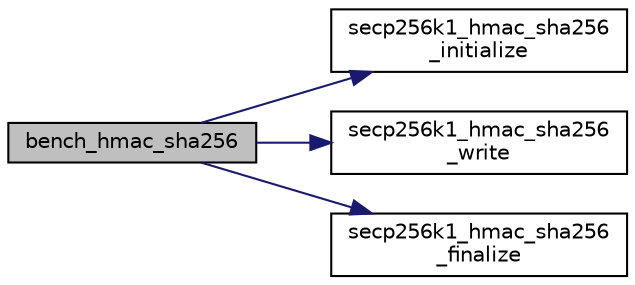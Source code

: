 digraph "bench_hmac_sha256"
{
  edge [fontname="Helvetica",fontsize="10",labelfontname="Helvetica",labelfontsize="10"];
  node [fontname="Helvetica",fontsize="10",shape=record];
  rankdir="LR";
  Node81 [label="bench_hmac_sha256",height=0.2,width=0.4,color="black", fillcolor="grey75", style="filled", fontcolor="black"];
  Node81 -> Node82 [color="midnightblue",fontsize="10",style="solid",fontname="Helvetica"];
  Node82 [label="secp256k1_hmac_sha256\l_initialize",height=0.2,width=0.4,color="black", fillcolor="white", style="filled",URL="$d7/dd7/secp256k1_2src_2hash_8h.html#abc4bd0d379fd229865df44284d5cfc3b"];
  Node81 -> Node83 [color="midnightblue",fontsize="10",style="solid",fontname="Helvetica"];
  Node83 [label="secp256k1_hmac_sha256\l_write",height=0.2,width=0.4,color="black", fillcolor="white", style="filled",URL="$d7/dd7/secp256k1_2src_2hash_8h.html#a985f5f05c10dca7f592541d95c84081f"];
  Node81 -> Node84 [color="midnightblue",fontsize="10",style="solid",fontname="Helvetica"];
  Node84 [label="secp256k1_hmac_sha256\l_finalize",height=0.2,width=0.4,color="black", fillcolor="white", style="filled",URL="$d7/dd7/secp256k1_2src_2hash_8h.html#a6f85fe02b7546db62cc03adb03613d16"];
}
